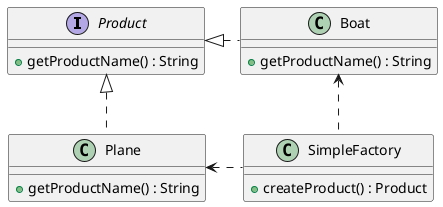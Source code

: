 @startuml

interface Product{
    + getProductName() : String
}
class Plane{
    + getProductName() : String
}
class Boat{
    + getProductName() : String
}
class SimpleFactory {
    + createProduct() : Product
}

Product <|.. Plane
Product <|. Boat
Plane <. SimpleFactory
Boat <. SimpleFactory

@enduml